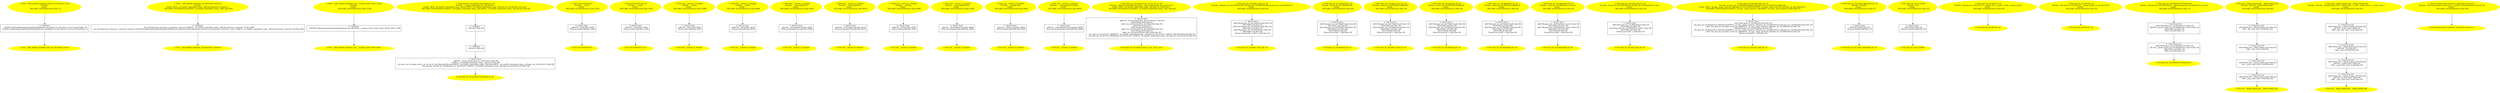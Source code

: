 /* @generated */
digraph iCFG {
"dummy_struct#__infer_globals_initializer_pass_by_val.24fe54080733cebf362d2b34e691bb44_1" [label="1: Start __infer_globals_initializer_pass_by_val::dummy_struct\nFormals: \nLocals:  \n   DECLARE_LOCALS(&return); [line 17]\n " color=yellow style=filled]
	

	 "dummy_struct#__infer_globals_initializer_pass_by_val.24fe54080733cebf362d2b34e691bb44_1" -> "dummy_struct#__infer_globals_initializer_pass_by_val.24fe54080733cebf362d2b34e691bb44_3" ;
"dummy_struct#__infer_globals_initializer_pass_by_val.24fe54080733cebf362d2b34e691bb44_2" [label="2: Exit __infer_globals_initializer_pass_by_val::dummy_struct \n  " color=yellow style=filled]
	

"dummy_struct#__infer_globals_initializer_pass_by_val.24fe54080733cebf362d2b34e691bb44_3" [label="3:  DeclStmt \n   *&#GB<codetoanalyze/cpp/shared/methods/byvals.cpp>$pass_by_val::dummy_struct.x:int=0 [line 17]\n  *&#GB<codetoanalyze/cpp/shared/methods/byvals.cpp>$pass_by_val::dummy_struct.y:int*=null [line 17]\n " shape="box"]
	

	 "dummy_struct#__infer_globals_initializer_pass_by_val.24fe54080733cebf362d2b34e691bb44_3" -> "dummy_struct#__infer_globals_initializer_pass_by_val.24fe54080733cebf362d2b34e691bb44_2" ;
"piecewise_construct#__infer_globals_initializer_std.a38961a5a6e5f6ecbae901423d9145cf_1" [label="1: Start __infer_globals_initializer_std::piecewise_construct\nFormals: \nLocals:  0$?%__sil_tmpSIL_materialize_temp__n$0:std::piecewise_construct_t \n   DECLARE_LOCALS(&return,&0$?%__sil_tmpSIL_materialize_temp__n$0); [line 296]\n " color=yellow style=filled]
	

	 "piecewise_construct#__infer_globals_initializer_std.a38961a5a6e5f6ecbae901423d9145cf_1" -> "piecewise_construct#__infer_globals_initializer_std.a38961a5a6e5f6ecbae901423d9145cf_3" ;
"piecewise_construct#__infer_globals_initializer_std.a38961a5a6e5f6ecbae901423d9145cf_2" [label="2: Exit __infer_globals_initializer_std::piecewise_construct \n  " color=yellow style=filled]
	

"piecewise_construct#__infer_globals_initializer_std.a38961a5a6e5f6ecbae901423d9145cf_3" [label="3:  DeclStmt \n   _fun_std::piecewise_construct_t_piecewise_construct_t(&0$?%__sil_tmpSIL_materialize_temp__n$0:std::piecewise_construct_t*) [line 296]\n  _fun_std::piecewise_construct_t_piecewise_construct_t(&#GB<codetoanalyze/cpp/shared/methods/byvals.cpp|const>$std::piecewise_construct:std::piecewise_construct_t const *,&0$?%__sil_tmpSIL_materialize_temp__n$0:std::piecewise_construct_t&) [line 296]\n " shape="box"]
	

	 "piecewise_construct#__infer_globals_initializer_std.a38961a5a6e5f6ecbae901423d9145cf_3" -> "piecewise_construct#__infer_globals_initializer_std.a38961a5a6e5f6ecbae901423d9145cf_2" ;
"value#__numeric_type<void>#__infer_globals_initializer_std.47862f77402cf0b9a8f85342f9963960_1" [label="1: Start __infer_globals_initializer_std::__numeric_type<void>::value\nFormals: \nLocals:  \n   DECLARE_LOCALS(&return); [line 1738]\n " color=yellow style=filled]
	

	 "value#__numeric_type<void>#__infer_globals_initializer_std.47862f77402cf0b9a8f85342f9963960_1" -> "value#__numeric_type<void>#__infer_globals_initializer_std.47862f77402cf0b9a8f85342f9963960_3" ;
"value#__numeric_type<void>#__infer_globals_initializer_std.47862f77402cf0b9a8f85342f9963960_2" [label="2: Exit __infer_globals_initializer_std::__numeric_type<void>::value \n  " color=yellow style=filled]
	

"value#__numeric_type<void>#__infer_globals_initializer_std.47862f77402cf0b9a8f85342f9963960_3" [label="3:  DeclStmt \n   *&#GB<codetoanalyze/cpp/shared/methods/byvals.cpp>$std::__numeric_type<void>::value:_Bool=1 [line 1738]\n " shape="box"]
	

	 "value#__numeric_type<void>#__infer_globals_initializer_std.47862f77402cf0b9a8f85342f9963960_3" -> "value#__numeric_type<void>#__infer_globals_initializer_std.47862f77402cf0b9a8f85342f9963960_2" ;
"perfect_forwarding_by_ref#pass_by_val#_ZN11pass_by_val25perfect_forwarding_by_refEv.70e005ea8116a923450a0f8cc86a7027_1" [label="1: Start pass_by_val::perfect_forwarding_by_ref\nFormals:  __return_param:pass_by_val::Id<int>*\nLocals:  0$?%__sil_tmpSIL_materialize_temp__n$2:int 0$?%__sil_tmpSIL_materialize_temp__n$1:pass_by_val::Id<int> b:int a:int \n   DECLARE_LOCALS(&return,&0$?%__sil_tmpSIL_materialize_temp__n$2,&0$?%__sil_tmpSIL_materialize_temp__n$1,&b,&a); [line 64]\n " color=yellow style=filled]
	

	 "perfect_forwarding_by_ref#pass_by_val#_ZN11pass_by_val25perfect_forwarding_by_refEv.70e005ea8116a923450a0f8cc86a7027_1" -> "perfect_forwarding_by_ref#pass_by_val#_ZN11pass_by_val25perfect_forwarding_by_refEv.70e005ea8116a923450a0f8cc86a7027_5" ;
"perfect_forwarding_by_ref#pass_by_val#_ZN11pass_by_val25perfect_forwarding_by_refEv.70e005ea8116a923450a0f8cc86a7027_2" [label="2: Exit pass_by_val::perfect_forwarding_by_ref \n  " color=yellow style=filled]
	

"perfect_forwarding_by_ref#pass_by_val#_ZN11pass_by_val25perfect_forwarding_by_refEv.70e005ea8116a923450a0f8cc86a7027_3" [label="3:  Return Stmt \n   n$0=*&__return_param:pass_by_val::Id<int>* [line 66]\n  *&0$?%__sil_tmpSIL_materialize_temp__n$2:int=2 [line 66]\n  _fun_pass_by_val::make_id<int,_int_&,_int_&,_int>(&a:int&,&b:int&,&0$?%__sil_tmpSIL_materialize_temp__n$2:int&,&0$?%__sil_tmpSIL_materialize_temp__n$1:pass_by_val::Id<int>*) [line 66]\n  _fun_pass_by_val::Id<int>_Id(n$0:pass_by_val::Id<int>*,&0$?%__sil_tmpSIL_materialize_temp__n$1:pass_by_val::Id<int>&) [line 66]\n " shape="box"]
	

	 "perfect_forwarding_by_ref#pass_by_val#_ZN11pass_by_val25perfect_forwarding_by_refEv.70e005ea8116a923450a0f8cc86a7027_3" -> "perfect_forwarding_by_ref#pass_by_val#_ZN11pass_by_val25perfect_forwarding_by_refEv.70e005ea8116a923450a0f8cc86a7027_2" ;
"perfect_forwarding_by_ref#pass_by_val#_ZN11pass_by_val25perfect_forwarding_by_refEv.70e005ea8116a923450a0f8cc86a7027_4" [label="4:  DeclStmt \n   *&b:int=1 [line 65]\n " shape="box"]
	

	 "perfect_forwarding_by_ref#pass_by_val#_ZN11pass_by_val25perfect_forwarding_by_refEv.70e005ea8116a923450a0f8cc86a7027_4" -> "perfect_forwarding_by_ref#pass_by_val#_ZN11pass_by_val25perfect_forwarding_by_refEv.70e005ea8116a923450a0f8cc86a7027_3" ;
"perfect_forwarding_by_ref#pass_by_val#_ZN11pass_by_val25perfect_forwarding_by_refEv.70e005ea8116a923450a0f8cc86a7027_5" [label="5:  DeclStmt \n   *&a:int=0 [line 65]\n " shape="box"]
	

	 "perfect_forwarding_by_ref#pass_by_val#_ZN11pass_by_val25perfect_forwarding_by_refEv.70e005ea8116a923450a0f8cc86a7027_5" -> "perfect_forwarding_by_ref#pass_by_val#_ZN11pass_by_val25perfect_forwarding_by_refEv.70e005ea8116a923450a0f8cc86a7027_4" ;
"forward<int>#std#_ZNSt3__17forwardIiEEOT_RNS_16remove_referenceIS1_E4typeE.523eb59a8ab2703c1dd26505ac3ca320_1" [label="1: Start std::forward<int>\nFormals:  __t:int&\nLocals:  \n   DECLARE_LOCALS(&return); [line 2185]\n " color=yellow style=filled]
	

	 "forward<int>#std#_ZNSt3__17forwardIiEEOT_RNS_16remove_referenceIS1_E4typeE.523eb59a8ab2703c1dd26505ac3ca320_1" -> "forward<int>#std#_ZNSt3__17forwardIiEEOT_RNS_16remove_referenceIS1_E4typeE.523eb59a8ab2703c1dd26505ac3ca320_3" ;
"forward<int>#std#_ZNSt3__17forwardIiEEOT_RNS_16remove_referenceIS1_E4typeE.523eb59a8ab2703c1dd26505ac3ca320_2" [label="2: Exit std::forward<int> \n  " color=yellow style=filled]
	

"forward<int>#std#_ZNSt3__17forwardIiEEOT_RNS_16remove_referenceIS1_E4typeE.523eb59a8ab2703c1dd26505ac3ca320_3" [label="3:  Return Stmt \n   n$0=*&__t:int& [line 2189]\n  *&return:int&=n$0 [line 2189]\n " shape="box"]
	

	 "forward<int>#std#_ZNSt3__17forwardIiEEOT_RNS_16remove_referenceIS1_E4typeE.523eb59a8ab2703c1dd26505ac3ca320_3" -> "forward<int>#std#_ZNSt3__17forwardIiEEOT_RNS_16remove_referenceIS1_E4typeE.523eb59a8ab2703c1dd26505ac3ca320_2" ;
"forward<int_&>#std#_ZNSt3__17forwardIRiEEOT_RNS_16remove_referenceIS2_E4typeE.cc2f793965345ea3bcde70d7318c5716_1" [label="1: Start std::forward<int_&>\nFormals:  __t:int&\nLocals:  \n   DECLARE_LOCALS(&return); [line 2185]\n " color=yellow style=filled]
	

	 "forward<int_&>#std#_ZNSt3__17forwardIRiEEOT_RNS_16remove_referenceIS2_E4typeE.cc2f793965345ea3bcde70d7318c5716_1" -> "forward<int_&>#std#_ZNSt3__17forwardIRiEEOT_RNS_16remove_referenceIS2_E4typeE.cc2f793965345ea3bcde70d7318c5716_3" ;
"forward<int_&>#std#_ZNSt3__17forwardIRiEEOT_RNS_16remove_referenceIS2_E4typeE.cc2f793965345ea3bcde70d7318c5716_2" [label="2: Exit std::forward<int_&> \n  " color=yellow style=filled]
	

"forward<int_&>#std#_ZNSt3__17forwardIRiEEOT_RNS_16remove_referenceIS2_E4typeE.cc2f793965345ea3bcde70d7318c5716_3" [label="3:  Return Stmt \n   n$0=*&__t:int& [line 2189]\n  *&return:int&=n$0 [line 2189]\n " shape="box"]
	

	 "forward<int_&>#std#_ZNSt3__17forwardIRiEEOT_RNS_16remove_referenceIS2_E4typeE.cc2f793965345ea3bcde70d7318c5716_3" -> "forward<int_&>#std#_ZNSt3__17forwardIRiEEOT_RNS_16remove_referenceIS2_E4typeE.cc2f793965345ea3bcde70d7318c5716_2" ;
"__convert_to_integral#std#_ZNSt3__121__convert_to_integralEi.43b0259cdf1b6086b5b232de7e5ddc3b_1" [label="1: Start std::__convert_to_integral\nFormals:  __val:int\nLocals:  \n   DECLARE_LOCALS(&return); [line 4590]\n " color=yellow style=filled]
	

	 "__convert_to_integral#std#_ZNSt3__121__convert_to_integralEi.43b0259cdf1b6086b5b232de7e5ddc3b_1" -> "__convert_to_integral#std#_ZNSt3__121__convert_to_integralEi.43b0259cdf1b6086b5b232de7e5ddc3b_3" ;
"__convert_to_integral#std#_ZNSt3__121__convert_to_integralEi.43b0259cdf1b6086b5b232de7e5ddc3b_2" [label="2: Exit std::__convert_to_integral \n  " color=yellow style=filled]
	

"__convert_to_integral#std#_ZNSt3__121__convert_to_integralEi.43b0259cdf1b6086b5b232de7e5ddc3b_3" [label="3:  Return Stmt \n   n$0=*&__val:int [line 4591]\n  *&return:int=n$0 [line 4591]\n " shape="box"]
	

	 "__convert_to_integral#std#_ZNSt3__121__convert_to_integralEi.43b0259cdf1b6086b5b232de7e5ddc3b_3" -> "__convert_to_integral#std#_ZNSt3__121__convert_to_integralEi.43b0259cdf1b6086b5b232de7e5ddc3b_2" ;
"__convert_to_integral#std#_ZNSt3__121__convert_to_integralEn.f0a547f6acd880fbe54bf8cd9fcfe151_1" [label="1: Start std::__convert_to_integral\nFormals:  __val:int\nLocals:  \n   DECLARE_LOCALS(&return); [line 4609]\n " color=yellow style=filled]
	

	 "__convert_to_integral#std#_ZNSt3__121__convert_to_integralEn.f0a547f6acd880fbe54bf8cd9fcfe151_1" -> "__convert_to_integral#std#_ZNSt3__121__convert_to_integralEn.f0a547f6acd880fbe54bf8cd9fcfe151_3" ;
"__convert_to_integral#std#_ZNSt3__121__convert_to_integralEn.f0a547f6acd880fbe54bf8cd9fcfe151_2" [label="2: Exit std::__convert_to_integral \n  " color=yellow style=filled]
	

"__convert_to_integral#std#_ZNSt3__121__convert_to_integralEn.f0a547f6acd880fbe54bf8cd9fcfe151_3" [label="3:  Return Stmt \n   n$0=*&__val:int [line 4610]\n  *&return:int=n$0 [line 4610]\n " shape="box"]
	

	 "__convert_to_integral#std#_ZNSt3__121__convert_to_integralEn.f0a547f6acd880fbe54bf8cd9fcfe151_3" -> "__convert_to_integral#std#_ZNSt3__121__convert_to_integralEn.f0a547f6acd880fbe54bf8cd9fcfe151_2" ;
"__convert_to_integral#std#_ZNSt3__121__convert_to_integralEj.fd205920d652f02f0b9a9b89e450a068_1" [label="1: Start std::__convert_to_integral\nFormals:  __val:unsigned int\nLocals:  \n   DECLARE_LOCALS(&return); [line 4593]\n " color=yellow style=filled]
	

	 "__convert_to_integral#std#_ZNSt3__121__convert_to_integralEj.fd205920d652f02f0b9a9b89e450a068_1" -> "__convert_to_integral#std#_ZNSt3__121__convert_to_integralEj.fd205920d652f02f0b9a9b89e450a068_3" ;
"__convert_to_integral#std#_ZNSt3__121__convert_to_integralEj.fd205920d652f02f0b9a9b89e450a068_2" [label="2: Exit std::__convert_to_integral \n  " color=yellow style=filled]
	

"__convert_to_integral#std#_ZNSt3__121__convert_to_integralEj.fd205920d652f02f0b9a9b89e450a068_3" [label="3:  Return Stmt \n   n$0=*&__val:unsigned int [line 4594]\n  *&return:unsigned int=n$0 [line 4594]\n " shape="box"]
	

	 "__convert_to_integral#std#_ZNSt3__121__convert_to_integralEj.fd205920d652f02f0b9a9b89e450a068_3" -> "__convert_to_integral#std#_ZNSt3__121__convert_to_integralEj.fd205920d652f02f0b9a9b89e450a068_2" ;
"__convert_to_integral#std#_ZNSt3__121__convert_to_integralEo.15fc37df335893286e47ebfc292083c1_1" [label="1: Start std::__convert_to_integral\nFormals:  __val:unsigned int\nLocals:  \n   DECLARE_LOCALS(&return); [line 4612]\n " color=yellow style=filled]
	

	 "__convert_to_integral#std#_ZNSt3__121__convert_to_integralEo.15fc37df335893286e47ebfc292083c1_1" -> "__convert_to_integral#std#_ZNSt3__121__convert_to_integralEo.15fc37df335893286e47ebfc292083c1_3" ;
"__convert_to_integral#std#_ZNSt3__121__convert_to_integralEo.15fc37df335893286e47ebfc292083c1_2" [label="2: Exit std::__convert_to_integral \n  " color=yellow style=filled]
	

"__convert_to_integral#std#_ZNSt3__121__convert_to_integralEo.15fc37df335893286e47ebfc292083c1_3" [label="3:  Return Stmt \n   n$0=*&__val:unsigned int [line 4613]\n  *&return:unsigned int=n$0 [line 4613]\n " shape="box"]
	

	 "__convert_to_integral#std#_ZNSt3__121__convert_to_integralEo.15fc37df335893286e47ebfc292083c1_3" -> "__convert_to_integral#std#_ZNSt3__121__convert_to_integralEo.15fc37df335893286e47ebfc292083c1_2" ;
"__convert_to_integral#std#_ZNSt3__121__convert_to_integralEl.19b65e5b35784a4d6b1ba397569565af_1" [label="1: Start std::__convert_to_integral\nFormals:  __val:long\nLocals:  \n   DECLARE_LOCALS(&return); [line 4596]\n " color=yellow style=filled]
	

	 "__convert_to_integral#std#_ZNSt3__121__convert_to_integralEl.19b65e5b35784a4d6b1ba397569565af_1" -> "__convert_to_integral#std#_ZNSt3__121__convert_to_integralEl.19b65e5b35784a4d6b1ba397569565af_3" ;
"__convert_to_integral#std#_ZNSt3__121__convert_to_integralEl.19b65e5b35784a4d6b1ba397569565af_2" [label="2: Exit std::__convert_to_integral \n  " color=yellow style=filled]
	

"__convert_to_integral#std#_ZNSt3__121__convert_to_integralEl.19b65e5b35784a4d6b1ba397569565af_3" [label="3:  Return Stmt \n   n$0=*&__val:long [line 4597]\n  *&return:long=n$0 [line 4597]\n " shape="box"]
	

	 "__convert_to_integral#std#_ZNSt3__121__convert_to_integralEl.19b65e5b35784a4d6b1ba397569565af_3" -> "__convert_to_integral#std#_ZNSt3__121__convert_to_integralEl.19b65e5b35784a4d6b1ba397569565af_2" ;
"__convert_to_integral#std#_ZNSt3__121__convert_to_integralEm.111d95b3f3b4d5dd40ab1add8f243f84_1" [label="1: Start std::__convert_to_integral\nFormals:  __val:unsigned long\nLocals:  \n   DECLARE_LOCALS(&return); [line 4599]\n " color=yellow style=filled]
	

	 "__convert_to_integral#std#_ZNSt3__121__convert_to_integralEm.111d95b3f3b4d5dd40ab1add8f243f84_1" -> "__convert_to_integral#std#_ZNSt3__121__convert_to_integralEm.111d95b3f3b4d5dd40ab1add8f243f84_3" ;
"__convert_to_integral#std#_ZNSt3__121__convert_to_integralEm.111d95b3f3b4d5dd40ab1add8f243f84_2" [label="2: Exit std::__convert_to_integral \n  " color=yellow style=filled]
	

"__convert_to_integral#std#_ZNSt3__121__convert_to_integralEm.111d95b3f3b4d5dd40ab1add8f243f84_3" [label="3:  Return Stmt \n   n$0=*&__val:unsigned long [line 4600]\n  *&return:unsigned long=n$0 [line 4600]\n " shape="box"]
	

	 "__convert_to_integral#std#_ZNSt3__121__convert_to_integralEm.111d95b3f3b4d5dd40ab1add8f243f84_3" -> "__convert_to_integral#std#_ZNSt3__121__convert_to_integralEm.111d95b3f3b4d5dd40ab1add8f243f84_2" ;
"__convert_to_integral#std#_ZNSt3__121__convert_to_integralEx.c1183c63775e8691319a0bd03664ac0c_1" [label="1: Start std::__convert_to_integral\nFormals:  __val:long long\nLocals:  \n   DECLARE_LOCALS(&return); [line 4602]\n " color=yellow style=filled]
	

	 "__convert_to_integral#std#_ZNSt3__121__convert_to_integralEx.c1183c63775e8691319a0bd03664ac0c_1" -> "__convert_to_integral#std#_ZNSt3__121__convert_to_integralEx.c1183c63775e8691319a0bd03664ac0c_3" ;
"__convert_to_integral#std#_ZNSt3__121__convert_to_integralEx.c1183c63775e8691319a0bd03664ac0c_2" [label="2: Exit std::__convert_to_integral \n  " color=yellow style=filled]
	

"__convert_to_integral#std#_ZNSt3__121__convert_to_integralEx.c1183c63775e8691319a0bd03664ac0c_3" [label="3:  Return Stmt \n   n$0=*&__val:long long [line 4603]\n  *&return:long long=n$0 [line 4603]\n " shape="box"]
	

	 "__convert_to_integral#std#_ZNSt3__121__convert_to_integralEx.c1183c63775e8691319a0bd03664ac0c_3" -> "__convert_to_integral#std#_ZNSt3__121__convert_to_integralEx.c1183c63775e8691319a0bd03664ac0c_2" ;
"__convert_to_integral#std#_ZNSt3__121__convert_to_integralEy.4261f4b82618cc6ea34bb4631aefbdda_1" [label="1: Start std::__convert_to_integral\nFormals:  __val:unsigned long long\nLocals:  \n   DECLARE_LOCALS(&return); [line 4605]\n " color=yellow style=filled]
	

	 "__convert_to_integral#std#_ZNSt3__121__convert_to_integralEy.4261f4b82618cc6ea34bb4631aefbdda_1" -> "__convert_to_integral#std#_ZNSt3__121__convert_to_integralEy.4261f4b82618cc6ea34bb4631aefbdda_3" ;
"__convert_to_integral#std#_ZNSt3__121__convert_to_integralEy.4261f4b82618cc6ea34bb4631aefbdda_2" [label="2: Exit std::__convert_to_integral \n  " color=yellow style=filled]
	

"__convert_to_integral#std#_ZNSt3__121__convert_to_integralEy.4261f4b82618cc6ea34bb4631aefbdda_3" [label="3:  Return Stmt \n   n$0=*&__val:unsigned long long [line 4606]\n  *&return:unsigned long long=n$0 [line 4606]\n " shape="box"]
	

	 "__convert_to_integral#std#_ZNSt3__121__convert_to_integralEy.4261f4b82618cc6ea34bb4631aefbdda_3" -> "__convert_to_integral#std#_ZNSt3__121__convert_to_integralEy.4261f4b82618cc6ea34bb4631aefbdda_2" ;
"make_id<int,_int_&,_int_&,_int>#pass_by_val#_ZN11pass_by_val7make_idIiJRiS1_iEEENS_2IdIT_EEDpOT0_.fc56c12cd0be2266e2f49018e25bd777_1" [label="1: Start pass_by_val::make_id<int,_int_&,_int_&,_int>\nFormals:  args:int& args:int& args:int& __return_param:pass_by_val::Id<int>*\nLocals:  0$?%__sil_tmpSIL_materialize_temp__n$1:pass_by_val::Id<int> \n   DECLARE_LOCALS(&return,&0$?%__sil_tmpSIL_materialize_temp__n$1); [line 60]\n " color=yellow style=filled]
	

	 "make_id<int,_int_&,_int_&,_int>#pass_by_val#_ZN11pass_by_val7make_idIiJRiS1_iEEENS_2IdIT_EEDpOT0_.fc56c12cd0be2266e2f49018e25bd777_1" -> "make_id<int,_int_&,_int_&,_int>#pass_by_val#_ZN11pass_by_val7make_idIiJRiS1_iEEENS_2IdIT_EEDpOT0_.fc56c12cd0be2266e2f49018e25bd777_3" ;
"make_id<int,_int_&,_int_&,_int>#pass_by_val#_ZN11pass_by_val7make_idIiJRiS1_iEEENS_2IdIT_EEDpOT0_.fc56c12cd0be2266e2f49018e25bd777_2" [label="2: Exit pass_by_val::make_id<int,_int_&,_int_&,_int> \n  " color=yellow style=filled]
	

"make_id<int,_int_&,_int_&,_int>#pass_by_val#_ZN11pass_by_val7make_idIiJRiS1_iEEENS_2IdIT_EEDpOT0_.fc56c12cd0be2266e2f49018e25bd777_3" [label="3:  Return Stmt \n   n$0=*&__return_param:pass_by_val::Id<int>* [line 61]\n  n$2=*&args:int& [line 61]\n  n$3=_fun_std::forward<int_&>(n$2:int&) [line 61]\n  n$4=*n$3:int [line 61]\n  n$5=*&args:int& [line 61]\n  n$6=_fun_std::forward<int_&>(n$5:int&) [line 61]\n  n$7=*&args:int& [line 61]\n  n$8=_fun_std::forward<int>(n$7:int&) [line 61]\n  _fun_pass_by_val::Id<int>_Id(&0$?%__sil_tmpSIL_materialize_temp__n$1:pass_by_val::Id<int>*,n$4:int,n$6:int&,n$8:int&) [line 61]\n  _fun_pass_by_val::Id<int>_Id(n$0:pass_by_val::Id<int>*,&0$?%__sil_tmpSIL_materialize_temp__n$1:pass_by_val::Id<int>&) [line 61]\n " shape="box"]
	

	 "make_id<int,_int_&,_int_&,_int>#pass_by_val#_ZN11pass_by_val7make_idIiJRiS1_iEEENS_2IdIT_EEDpOT0_.fc56c12cd0be2266e2f49018e25bd777_3" -> "make_id<int,_int_&,_int_&,_int>#pass_by_val#_ZN11pass_by_val7make_idIiJRiS1_iEEENS_2IdIT_EEDpOT0_.fc56c12cd0be2266e2f49018e25bd777_2" ;
"plain_struct_by_ref#pass_by_val#_ZN11pass_by_val19plain_struct_by_refERNS_11PlainStructEOS0_PS0_.7f42f8f13f5c90589a8bcd4fc33e4986_1" [label="1: Start pass_by_val::plain_struct_by_ref\nFormals:  lref:pass_by_val::PlainStruct& rref:pass_by_val::PlainStruct& ptr:pass_by_val::PlainStruct*\nLocals:  \n   DECLARE_LOCALS(&return); [line 20]\n " color=yellow style=filled]
	

	 "plain_struct_by_ref#pass_by_val#_ZN11pass_by_val19plain_struct_by_refERNS_11PlainStructEOS0_PS0_.7f42f8f13f5c90589a8bcd4fc33e4986_1" -> "plain_struct_by_ref#pass_by_val#_ZN11pass_by_val19plain_struct_by_refERNS_11PlainStructEOS0_PS0_.7f42f8f13f5c90589a8bcd4fc33e4986_3" ;
"plain_struct_by_ref#pass_by_val#_ZN11pass_by_val19plain_struct_by_refERNS_11PlainStructEOS0_PS0_.7f42f8f13f5c90589a8bcd4fc33e4986_2" [label="2: Exit pass_by_val::plain_struct_by_ref \n  " color=yellow style=filled]
	

"plain_struct_by_ref#pass_by_val#_ZN11pass_by_val19plain_struct_by_refERNS_11PlainStructEOS0_PS0_.7f42f8f13f5c90589a8bcd4fc33e4986_3" [label="3:  Return Stmt \n   n$0=*&lref:pass_by_val::PlainStruct& [line 23]\n  n$1=*n$0.x:int [line 23]\n  n$2=*&rref:pass_by_val::PlainStruct& [line 23]\n  n$3=*n$2.x:int [line 23]\n  n$4=*&ptr:pass_by_val::PlainStruct* [line 23]\n  n$5=*n$4.x:int [line 23]\n  *&return:int=((n$1 + n$3) + n$5) [line 23]\n " shape="box"]
	

	 "plain_struct_by_ref#pass_by_val#_ZN11pass_by_val19plain_struct_by_refERNS_11PlainStructEOS0_PS0_.7f42f8f13f5c90589a8bcd4fc33e4986_3" -> "plain_struct_by_ref#pass_by_val#_ZN11pass_by_val19plain_struct_by_refERNS_11PlainStructEOS0_PS0_.7f42f8f13f5c90589a8bcd4fc33e4986_2" ;
"decltype_by_ref#pass_by_val#_ZN11pass_by_val15decltype_by_refERNS_11PlainStructE.d48e158410d4a50b78e8abb1b40a30dd_1" [label="1: Start pass_by_val::decltype_by_ref\nFormals:  p:pass_by_val::PlainStruct&\nLocals:  \n   DECLARE_LOCALS(&return); [line 40]\n " color=yellow style=filled]
	

	 "decltype_by_ref#pass_by_val#_ZN11pass_by_val15decltype_by_refERNS_11PlainStructE.d48e158410d4a50b78e8abb1b40a30dd_1" -> "decltype_by_ref#pass_by_val#_ZN11pass_by_val15decltype_by_refERNS_11PlainStructE.d48e158410d4a50b78e8abb1b40a30dd_3" ;
"decltype_by_ref#pass_by_val#_ZN11pass_by_val15decltype_by_refERNS_11PlainStructE.d48e158410d4a50b78e8abb1b40a30dd_2" [label="2: Exit pass_by_val::decltype_by_ref \n  " color=yellow style=filled]
	

"decltype_by_ref#pass_by_val#_ZN11pass_by_val15decltype_by_refERNS_11PlainStructE.d48e158410d4a50b78e8abb1b40a30dd_3" [label="3:  Return Stmt \n   n$0=*&p:pass_by_val::PlainStruct& [line 40]\n  n$1=*n$0.x:int [line 40]\n  n$2=*&p:pass_by_val::PlainStruct& [line 40]\n  n$3=*n$2.y:int* [line 40]\n  n$4=*n$3:int [line 40]\n  *&return:int=(n$1 + n$4) [line 40]\n " shape="box"]
	

	 "decltype_by_ref#pass_by_val#_ZN11pass_by_val15decltype_by_refERNS_11PlainStructE.d48e158410d4a50b78e8abb1b40a30dd_3" -> "decltype_by_ref#pass_by_val#_ZN11pass_by_val15decltype_by_refERNS_11PlainStructE.d48e158410d4a50b78e8abb1b40a30dd_2" ;
"plain_struct_by_val#pass_by_val#_ZN11pass_by_val19plain_struct_by_valENS_11PlainStructE.5aa68348141f02027afcba4e0e736cbb_1" [label="1: Start pass_by_val::plain_struct_by_val\nFormals:  p:pass_by_val::PlainStruct&(byval)\nLocals:  \n   DECLARE_LOCALS(&return); [line 19]\n " color=yellow style=filled]
	

	 "plain_struct_by_val#pass_by_val#_ZN11pass_by_val19plain_struct_by_valENS_11PlainStructE.5aa68348141f02027afcba4e0e736cbb_1" -> "plain_struct_by_val#pass_by_val#_ZN11pass_by_val19plain_struct_by_valENS_11PlainStructE.5aa68348141f02027afcba4e0e736cbb_3" ;
"plain_struct_by_val#pass_by_val#_ZN11pass_by_val19plain_struct_by_valENS_11PlainStructE.5aa68348141f02027afcba4e0e736cbb_2" [label="2: Exit pass_by_val::plain_struct_by_val \n  " color=yellow style=filled]
	

"plain_struct_by_val#pass_by_val#_ZN11pass_by_val19plain_struct_by_valENS_11PlainStructE.5aa68348141f02027afcba4e0e736cbb_3" [label="3:  Return Stmt \n   n$0=*&p:pass_by_val::PlainStruct& [line 19]\n  n$1=*n$0.x:int [line 19]\n  n$2=*&p:pass_by_val::PlainStruct& [line 19]\n  n$3=*n$2.y:int* [line 19]\n  n$4=*n$3:int [line 19]\n  *&return:int=(n$1 + n$4) [line 19]\n " shape="box"]
	

	 "plain_struct_by_val#pass_by_val#_ZN11pass_by_val19plain_struct_by_valENS_11PlainStructE.5aa68348141f02027afcba4e0e736cbb_3" -> "plain_struct_by_val#pass_by_val#_ZN11pass_by_val19plain_struct_by_valENS_11PlainStructE.5aa68348141f02027afcba4e0e736cbb_2" ;
"decltype_by_val#pass_by_val#_ZN11pass_by_val15decltype_by_valENS_11PlainStructE.ec191dedb7475d4f34a5460ddf9bfaf5_1" [label="1: Start pass_by_val::decltype_by_val\nFormals:  p:pass_by_val::PlainStruct&(byval)\nLocals:  \n   DECLARE_LOCALS(&return); [line 38]\n " color=yellow style=filled]
	

	 "decltype_by_val#pass_by_val#_ZN11pass_by_val15decltype_by_valENS_11PlainStructE.ec191dedb7475d4f34a5460ddf9bfaf5_1" -> "decltype_by_val#pass_by_val#_ZN11pass_by_val15decltype_by_valENS_11PlainStructE.ec191dedb7475d4f34a5460ddf9bfaf5_3" ;
"decltype_by_val#pass_by_val#_ZN11pass_by_val15decltype_by_valENS_11PlainStructE.ec191dedb7475d4f34a5460ddf9bfaf5_2" [label="2: Exit pass_by_val::decltype_by_val \n  " color=yellow style=filled]
	

"decltype_by_val#pass_by_val#_ZN11pass_by_val15decltype_by_valENS_11PlainStructE.ec191dedb7475d4f34a5460ddf9bfaf5_3" [label="3:  Return Stmt \n   n$0=*&p:pass_by_val::PlainStruct& [line 38]\n  n$1=*n$0.x:int [line 38]\n  n$2=*&p:pass_by_val::PlainStruct& [line 38]\n  n$3=*n$2.y:int* [line 38]\n  n$4=*n$3:int [line 38]\n  *&return:int=(n$1 + n$4) [line 38]\n " shape="box"]
	

	 "decltype_by_val#pass_by_val#_ZN11pass_by_val15decltype_by_valENS_11PlainStructE.ec191dedb7475d4f34a5460ddf9bfaf5_3" -> "decltype_by_val#pass_by_val#_ZN11pass_by_val15decltype_by_valENS_11PlainStructE.ec191dedb7475d4f34a5460ddf9bfaf5_2" ;
"dependent_by_val#pass_by_val#_ZN11pass_by_val16dependent_by_valENS_11PlainStructE.e64b679cc4105fd0ea7a79163ec16376_1" [label="1: Start pass_by_val::dependent_by_val\nFormals:  p:pass_by_val::PlainStruct&(byval)\nLocals:  \n   DECLARE_LOCALS(&return); [line 49]\n " color=yellow style=filled]
	

	 "dependent_by_val#pass_by_val#_ZN11pass_by_val16dependent_by_valENS_11PlainStructE.e64b679cc4105fd0ea7a79163ec16376_1" -> "dependent_by_val#pass_by_val#_ZN11pass_by_val16dependent_by_valENS_11PlainStructE.e64b679cc4105fd0ea7a79163ec16376_3" ;
"dependent_by_val#pass_by_val#_ZN11pass_by_val16dependent_by_valENS_11PlainStructE.e64b679cc4105fd0ea7a79163ec16376_2" [label="2: Exit pass_by_val::dependent_by_val \n  " color=yellow style=filled]
	

"dependent_by_val#pass_by_val#_ZN11pass_by_val16dependent_by_valENS_11PlainStructE.e64b679cc4105fd0ea7a79163ec16376_3" [label="3:  Return Stmt \n   n$0=*&p:pass_by_val::PlainStruct& [line 49]\n  n$1=*n$0.x:int [line 49]\n  n$2=*&p:pass_by_val::PlainStruct& [line 49]\n  n$3=*n$2.y:int* [line 49]\n  n$4=*n$3:int [line 49]\n  *&return:int=(n$1 + n$4) [line 49]\n " shape="box"]
	

	 "dependent_by_val#pass_by_val#_ZN11pass_by_val16dependent_by_valENS_11PlainStructE.e64b679cc4105fd0ea7a79163ec16376_3" -> "dependent_by_val#pass_by_val#_ZN11pass_by_val16dependent_by_valENS_11PlainStructE.e64b679cc4105fd0ea7a79163ec16376_2" ;
"dependent_by_ref#pass_by_val#_ZN11pass_by_val16dependent_by_refERKNS_11PlainStructE.9a76334c554b31570d038d4140275829_1" [label="1: Start pass_by_val::dependent_by_ref\nFormals:  p:pass_by_val::PlainStruct const &\nLocals:  \n   DECLARE_LOCALS(&return); [line 50]\n " color=yellow style=filled]
	

	 "dependent_by_ref#pass_by_val#_ZN11pass_by_val16dependent_by_refERKNS_11PlainStructE.9a76334c554b31570d038d4140275829_1" -> "dependent_by_ref#pass_by_val#_ZN11pass_by_val16dependent_by_refERKNS_11PlainStructE.9a76334c554b31570d038d4140275829_3" ;
"dependent_by_ref#pass_by_val#_ZN11pass_by_val16dependent_by_refERKNS_11PlainStructE.9a76334c554b31570d038d4140275829_2" [label="2: Exit pass_by_val::dependent_by_ref \n  " color=yellow style=filled]
	

"dependent_by_ref#pass_by_val#_ZN11pass_by_val16dependent_by_refERKNS_11PlainStructE.9a76334c554b31570d038d4140275829_3" [label="3:  Return Stmt \n   n$0=*&p:pass_by_val::PlainStruct const & [line 50]\n  n$1=*n$0.x:int [line 50]\n  n$2=*&p:pass_by_val::PlainStruct const & [line 50]\n  n$3=*n$2.y:int* [line 50]\n  n$4=*n$3:int [line 50]\n  *&return:int=(n$1 + n$4) [line 50]\n " shape="box"]
	

	 "dependent_by_ref#pass_by_val#_ZN11pass_by_val16dependent_by_refERKNS_11PlainStructE.9a76334c554b31570d038d4140275829_3" -> "dependent_by_ref#pass_by_val#_ZN11pass_by_val16dependent_by_refERKNS_11PlainStructE.9a76334c554b31570d038d4140275829_2" ;
"type_alias_by_ref#pass_by_val#_ZN11pass_by_val17type_alias_by_refEPNS_11PlainStructEPKS0_.252d358c8562c0f537938746672dc00e_1" [label="1: Start pass_by_val::type_alias_by_ref\nFormals:  p1:pass_by_val::PlainStruct* p2:pass_by_val::PlainStruct const *\nLocals:  \n   DECLARE_LOCALS(&return); [line 34]\n " color=yellow style=filled]
	

	 "type_alias_by_ref#pass_by_val#_ZN11pass_by_val17type_alias_by_refEPNS_11PlainStructEPKS0_.252d358c8562c0f537938746672dc00e_1" -> "type_alias_by_ref#pass_by_val#_ZN11pass_by_val17type_alias_by_refEPNS_11PlainStructEPKS0_.252d358c8562c0f537938746672dc00e_3" ;
"type_alias_by_ref#pass_by_val#_ZN11pass_by_val17type_alias_by_refEPNS_11PlainStructEPKS0_.252d358c8562c0f537938746672dc00e_2" [label="2: Exit pass_by_val::type_alias_by_ref \n  " color=yellow style=filled]
	

"type_alias_by_ref#pass_by_val#_ZN11pass_by_val17type_alias_by_refEPNS_11PlainStructEPKS0_.252d358c8562c0f537938746672dc00e_3" [label="3:  Return Stmt \n   n$0=*&p1:pass_by_val::PlainStruct* [line 35]\n  n$1=*n$0.x:int [line 35]\n  n$2=*&p2:pass_by_val::PlainStruct const * [line 35]\n  n$3=*n$2.x:int [line 35]\n  *&return:int=(n$1 + n$3) [line 35]\n " shape="box"]
	

	 "type_alias_by_ref#pass_by_val#_ZN11pass_by_val17type_alias_by_refEPNS_11PlainStructEPKS0_.252d358c8562c0f537938746672dc00e_3" -> "type_alias_by_ref#pass_by_val#_ZN11pass_by_val17type_alias_by_refEPNS_11PlainStructEPKS0_.252d358c8562c0f537938746672dc00e_2" ;
"type_alias_by_val#pass_by_val#_ZN11pass_by_val17type_alias_by_valENS_11PlainStructES0_.b12ef66d05f83a2d989839d68ae6f5d8_1" [label="1: Start pass_by_val::type_alias_by_val\nFormals:  p1:pass_by_val::PlainStruct&(byval) p2:pass_by_val::PlainStruct&(byval)\nLocals:  0$?%__sil_tmp__temp_construct_n$0:pass_by_val::PlainStruct 0$?%__sil_tmp__temp_construct_n$3:pass_by_val::PlainStruct \n   DECLARE_LOCALS(&return,&0$?%__sil_tmp__temp_construct_n$0,&0$?%__sil_tmp__temp_construct_n$3); [line 31]\n " color=yellow style=filled]
	

	 "type_alias_by_val#pass_by_val#_ZN11pass_by_val17type_alias_by_valENS_11PlainStructES0_.b12ef66d05f83a2d989839d68ae6f5d8_1" -> "type_alias_by_val#pass_by_val#_ZN11pass_by_val17type_alias_by_valENS_11PlainStructES0_.b12ef66d05f83a2d989839d68ae6f5d8_3" ;
"type_alias_by_val#pass_by_val#_ZN11pass_by_val17type_alias_by_valENS_11PlainStructES0_.b12ef66d05f83a2d989839d68ae6f5d8_2" [label="2: Exit pass_by_val::type_alias_by_val \n  " color=yellow style=filled]
	

"type_alias_by_val#pass_by_val#_ZN11pass_by_val17type_alias_by_valENS_11PlainStructES0_.b12ef66d05f83a2d989839d68ae6f5d8_3" [label="3:  Return Stmt \n   n$1=*&p1:pass_by_val::PlainStruct& [line 32]\n  _fun_pass_by_val::PlainStruct_PlainStruct(&0$?%__sil_tmp__temp_construct_n$0:pass_by_val::PlainStruct*,n$1:pass_by_val::PlainStruct&) [line 32]\n  n$2=_fun_pass_by_val::plain_struct_by_val(&0$?%__sil_tmp__temp_construct_n$0:pass_by_val::PlainStruct) [line 32]\n  n$4=*&p2:pass_by_val::PlainStruct& [line 32]\n  _fun_pass_by_val::PlainStruct_PlainStruct(&0$?%__sil_tmp__temp_construct_n$3:pass_by_val::PlainStruct*,n$4:pass_by_val::PlainStruct&) [line 32]\n  n$5=_fun_pass_by_val::plain_struct_by_val(&0$?%__sil_tmp__temp_construct_n$3:pass_by_val::PlainStruct) [line 32]\n  *&return:int=(n$2 + n$5) [line 32]\n " shape="box"]
	

	 "type_alias_by_val#pass_by_val#_ZN11pass_by_val17type_alias_by_valENS_11PlainStructES0_.b12ef66d05f83a2d989839d68ae6f5d8_3" -> "type_alias_by_val#pass_by_val#_ZN11pass_by_val17type_alias_by_valENS_11PlainStructES0_.b12ef66d05f83a2d989839d68ae6f5d8_2" ;
"tricky_dependent_by_val#pass_by_val#_ZN11pass_by_val23tricky_dependent_by_valEd.6772c98c8fe46dbf5a8b5f1fb200e645_1" [label="1: Start pass_by_val::tricky_dependent_by_val\nFormals:  t:double\nLocals:  \n   DECLARE_LOCALS(&return); [line 57]\n " color=yellow style=filled]
	

	 "tricky_dependent_by_val#pass_by_val#_ZN11pass_by_val23tricky_dependent_by_valEd.6772c98c8fe46dbf5a8b5f1fb200e645_1" -> "tricky_dependent_by_val#pass_by_val#_ZN11pass_by_val23tricky_dependent_by_valEd.6772c98c8fe46dbf5a8b5f1fb200e645_3" ;
"tricky_dependent_by_val#pass_by_val#_ZN11pass_by_val23tricky_dependent_by_valEd.6772c98c8fe46dbf5a8b5f1fb200e645_2" [label="2: Exit pass_by_val::tricky_dependent_by_val \n  " color=yellow style=filled]
	

"tricky_dependent_by_val#pass_by_val#_ZN11pass_by_val23tricky_dependent_by_valEd.6772c98c8fe46dbf5a8b5f1fb200e645_3" [label="3:  Return Stmt \n   n$0=*&t:double [line 57]\n  *&return:double=n$0 [line 57]\n " shape="box"]
	

	 "tricky_dependent_by_val#pass_by_val#_ZN11pass_by_val23tricky_dependent_by_valEd.6772c98c8fe46dbf5a8b5f1fb200e645_3" -> "tricky_dependent_by_val#pass_by_val#_ZN11pass_by_val23tricky_dependent_by_valEd.6772c98c8fe46dbf5a8b5f1fb200e645_2" ;
"to_double#pass_by_val#_ZN11pass_by_val9to_doubleEi.47215393b89ed63b1ba707fa41acdfb4_1" [label="1: Start pass_by_val::to_double\nFormals:  x:int\nLocals:  \n   DECLARE_LOCALS(&return); [line 52]\n " color=yellow style=filled]
	

	 "to_double#pass_by_val#_ZN11pass_by_val9to_doubleEi.47215393b89ed63b1ba707fa41acdfb4_1" -> "to_double#pass_by_val#_ZN11pass_by_val9to_doubleEi.47215393b89ed63b1ba707fa41acdfb4_3" ;
"to_double#pass_by_val#_ZN11pass_by_val9to_doubleEi.47215393b89ed63b1ba707fa41acdfb4_2" [label="2: Exit pass_by_val::to_double \n  " color=yellow style=filled]
	

"to_double#pass_by_val#_ZN11pass_by_val9to_doubleEi.47215393b89ed63b1ba707fa41acdfb4_3" [label="3:  Return Stmt \n   n$0=*&x:int [line 52]\n  *&return:double=n$0 [line 52]\n " shape="box"]
	

	 "to_double#pass_by_val#_ZN11pass_by_val9to_doubleEi.47215393b89ed63b1ba707fa41acdfb4_3" -> "to_double#pass_by_val#_ZN11pass_by_val9to_doubleEi.47215393b89ed63b1ba707fa41acdfb4_2" ;
"Id#Id<int>#pass_by_val#{_ZN11pass_by_val2IdIiEC1EiRiOi}.329b18efd90b165eb32a5778917a28f2_1" [label="1: Start pass_by_val::Id<int>_Id\nFormals:  this:pass_by_val::Id<int>* __param_0:int __param_1:int& __param_2:int&\nLocals:  \n   DECLARE_LOCALS(&return); [line 46]\n " color=yellow style=filled]
	

	 "Id#Id<int>#pass_by_val#{_ZN11pass_by_val2IdIiEC1EiRiOi}.329b18efd90b165eb32a5778917a28f2_1" -> "Id#Id<int>#pass_by_val#{_ZN11pass_by_val2IdIiEC1EiRiOi}.329b18efd90b165eb32a5778917a28f2_2" ;
"Id#Id<int>#pass_by_val#{_ZN11pass_by_val2IdIiEC1EiRiOi}.329b18efd90b165eb32a5778917a28f2_2" [label="2: Exit pass_by_val::Id<int>_Id \n  " color=yellow style=filled]
	

"Id#Id<int>#pass_by_val#{_ZN11pass_by_val2IdIiEC1EOS1_|constexpr}.efb404074ac909fdda46fe00d12af30a_1" [label="1: Start pass_by_val::Id<int>_Id\nFormals:  this:pass_by_val::Id<int>* __param_0:pass_by_val::Id<int>&\nLocals:  \n   DECLARE_LOCALS(&return); [line 43]\n " color=yellow style=filled]
	

	 "Id#Id<int>#pass_by_val#{_ZN11pass_by_val2IdIiEC1EOS1_|constexpr}.efb404074ac909fdda46fe00d12af30a_1" -> "Id#Id<int>#pass_by_val#{_ZN11pass_by_val2IdIiEC1EOS1_|constexpr}.efb404074ac909fdda46fe00d12af30a_2" ;
"Id#Id<int>#pass_by_val#{_ZN11pass_by_val2IdIiEC1EOS1_|constexpr}.efb404074ac909fdda46fe00d12af30a_2" [label="2: Exit pass_by_val::Id<int>_Id \n  " color=yellow style=filled]
	

"PlainStruct#PlainStruct#pass_by_val#{_ZN11pass_by_val11PlainStructC1ERKS0_|constexpr}.4bd722721960535adc11621f82c7a2a0_1" [label="1: Start pass_by_val::PlainStruct_PlainStruct\nFormals:  this:pass_by_val::PlainStruct* __param_0:pass_by_val::PlainStruct const &\nLocals:  \n   DECLARE_LOCALS(&return); [line 13]\n " color=yellow style=filled]
	

	 "PlainStruct#PlainStruct#pass_by_val#{_ZN11pass_by_val11PlainStructC1ERKS0_|constexpr}.4bd722721960535adc11621f82c7a2a0_1" -> "PlainStruct#PlainStruct#pass_by_val#{_ZN11pass_by_val11PlainStructC1ERKS0_|constexpr}.4bd722721960535adc11621f82c7a2a0_4" ;
"PlainStruct#PlainStruct#pass_by_val#{_ZN11pass_by_val11PlainStructC1ERKS0_|constexpr}.4bd722721960535adc11621f82c7a2a0_2" [label="2: Exit pass_by_val::PlainStruct_PlainStruct \n  " color=yellow style=filled]
	

"PlainStruct#PlainStruct#pass_by_val#{_ZN11pass_by_val11PlainStructC1ERKS0_|constexpr}.4bd722721960535adc11621f82c7a2a0_3" [label="3:  Constructor Init \n   n$0=*&this:pass_by_val::PlainStruct* [line 13]\n  n$1=*&__param_0:pass_by_val::PlainStruct const & [line 13]\n  n$2=*n$1.y:int* [line 13]\n  *n$0.y:int*=n$2 [line 13]\n " shape="box"]
	

	 "PlainStruct#PlainStruct#pass_by_val#{_ZN11pass_by_val11PlainStructC1ERKS0_|constexpr}.4bd722721960535adc11621f82c7a2a0_3" -> "PlainStruct#PlainStruct#pass_by_val#{_ZN11pass_by_val11PlainStructC1ERKS0_|constexpr}.4bd722721960535adc11621f82c7a2a0_2" ;
"PlainStruct#PlainStruct#pass_by_val#{_ZN11pass_by_val11PlainStructC1ERKS0_|constexpr}.4bd722721960535adc11621f82c7a2a0_4" [label="4:  Constructor Init \n   n$3=*&this:pass_by_val::PlainStruct* [line 13]\n  n$4=*&__param_0:pass_by_val::PlainStruct const & [line 13]\n  n$5=*n$4.x:int [line 13]\n  *n$3.x:int=n$5 [line 13]\n " shape="box"]
	

	 "PlainStruct#PlainStruct#pass_by_val#{_ZN11pass_by_val11PlainStructC1ERKS0_|constexpr}.4bd722721960535adc11621f82c7a2a0_4" -> "PlainStruct#PlainStruct#pass_by_val#{_ZN11pass_by_val11PlainStructC1ERKS0_|constexpr}.4bd722721960535adc11621f82c7a2a0_3" ;
"__libcpp_debug_info#__libcpp_debug_info#std#{_ZNSt3__119__libcpp_debug_infoC1Ev|constexpr}.18c4bedef0fc0ca181534b75d0aa46ea_1" [label="1: Start std::__libcpp_debug_info___libcpp_debug_info\nFormals:  this:std::__libcpp_debug_info*\nLocals:  \n   DECLARE_LOCALS(&return); [line 60]\n " color=yellow style=filled]
	

	 "__libcpp_debug_info#__libcpp_debug_info#std#{_ZNSt3__119__libcpp_debug_infoC1Ev|constexpr}.18c4bedef0fc0ca181534b75d0aa46ea_1" -> "__libcpp_debug_info#__libcpp_debug_info#std#{_ZNSt3__119__libcpp_debug_infoC1Ev|constexpr}.18c4bedef0fc0ca181534b75d0aa46ea_6" ;
"__libcpp_debug_info#__libcpp_debug_info#std#{_ZNSt3__119__libcpp_debug_infoC1Ev|constexpr}.18c4bedef0fc0ca181534b75d0aa46ea_2" [label="2: Exit std::__libcpp_debug_info___libcpp_debug_info \n  " color=yellow style=filled]
	

"__libcpp_debug_info#__libcpp_debug_info#std#{_ZNSt3__119__libcpp_debug_infoC1Ev|constexpr}.18c4bedef0fc0ca181534b75d0aa46ea_3" [label="3:  Constructor Init \n   n$0=*&this:std::__libcpp_debug_info* [line 62]\n  *n$0.__msg_:char const *=null [line 62]\n " shape="box"]
	

	 "__libcpp_debug_info#__libcpp_debug_info#std#{_ZNSt3__119__libcpp_debug_infoC1Ev|constexpr}.18c4bedef0fc0ca181534b75d0aa46ea_3" -> "__libcpp_debug_info#__libcpp_debug_info#std#{_ZNSt3__119__libcpp_debug_infoC1Ev|constexpr}.18c4bedef0fc0ca181534b75d0aa46ea_2" ;
"__libcpp_debug_info#__libcpp_debug_info#std#{_ZNSt3__119__libcpp_debug_infoC1Ev|constexpr}.18c4bedef0fc0ca181534b75d0aa46ea_4" [label="4:  Constructor Init \n   n$1=*&this:std::__libcpp_debug_info* [line 62]\n  *n$1.__pred_:char const *=null [line 62]\n " shape="box"]
	

	 "__libcpp_debug_info#__libcpp_debug_info#std#{_ZNSt3__119__libcpp_debug_infoC1Ev|constexpr}.18c4bedef0fc0ca181534b75d0aa46ea_4" -> "__libcpp_debug_info#__libcpp_debug_info#std#{_ZNSt3__119__libcpp_debug_infoC1Ev|constexpr}.18c4bedef0fc0ca181534b75d0aa46ea_3" ;
"__libcpp_debug_info#__libcpp_debug_info#std#{_ZNSt3__119__libcpp_debug_infoC1Ev|constexpr}.18c4bedef0fc0ca181534b75d0aa46ea_5" [label="5:  Constructor Init \n   n$2=*&this:std::__libcpp_debug_info* [line 62]\n  *n$2.__line_:int=-1 [line 62]\n " shape="box"]
	

	 "__libcpp_debug_info#__libcpp_debug_info#std#{_ZNSt3__119__libcpp_debug_infoC1Ev|constexpr}.18c4bedef0fc0ca181534b75d0aa46ea_5" -> "__libcpp_debug_info#__libcpp_debug_info#std#{_ZNSt3__119__libcpp_debug_infoC1Ev|constexpr}.18c4bedef0fc0ca181534b75d0aa46ea_4" ;
"__libcpp_debug_info#__libcpp_debug_info#std#{_ZNSt3__119__libcpp_debug_infoC1Ev|constexpr}.18c4bedef0fc0ca181534b75d0aa46ea_6" [label="6:  Constructor Init \n   n$3=*&this:std::__libcpp_debug_info* [line 62]\n  *n$3.__file_:char const *=null [line 62]\n " shape="box"]
	

	 "__libcpp_debug_info#__libcpp_debug_info#std#{_ZNSt3__119__libcpp_debug_infoC1Ev|constexpr}.18c4bedef0fc0ca181534b75d0aa46ea_6" -> "__libcpp_debug_info#__libcpp_debug_info#std#{_ZNSt3__119__libcpp_debug_infoC1Ev|constexpr}.18c4bedef0fc0ca181534b75d0aa46ea_5" ;
"__libcpp_debug_info#__libcpp_debug_info#std#{_ZNSt3__119__libcpp_debug_infoC1EPKciS2_S2_|constexpr}.685075968ad59182030097b6f2b1166a_1" [label="1: Start std::__libcpp_debug_info___libcpp_debug_info\nFormals:  this:std::__libcpp_debug_info* __f:char const * __l:int __p:char const * __m:char const *\nLocals:  \n   DECLARE_LOCALS(&return); [line 63]\n " color=yellow style=filled]
	

	 "__libcpp_debug_info#__libcpp_debug_info#std#{_ZNSt3__119__libcpp_debug_infoC1EPKciS2_S2_|constexpr}.685075968ad59182030097b6f2b1166a_1" -> "__libcpp_debug_info#__libcpp_debug_info#std#{_ZNSt3__119__libcpp_debug_infoC1EPKciS2_S2_|constexpr}.685075968ad59182030097b6f2b1166a_6" ;
"__libcpp_debug_info#__libcpp_debug_info#std#{_ZNSt3__119__libcpp_debug_infoC1EPKciS2_S2_|constexpr}.685075968ad59182030097b6f2b1166a_2" [label="2: Exit std::__libcpp_debug_info___libcpp_debug_info \n  " color=yellow style=filled]
	

"__libcpp_debug_info#__libcpp_debug_info#std#{_ZNSt3__119__libcpp_debug_infoC1EPKciS2_S2_|constexpr}.685075968ad59182030097b6f2b1166a_3" [label="3:  Constructor Init \n   n$0=*&this:std::__libcpp_debug_info* [line 65]\n  n$1=*&__m:char const * [line 65]\n  *n$0.__msg_:char const *=n$1 [line 65]\n " shape="box"]
	

	 "__libcpp_debug_info#__libcpp_debug_info#std#{_ZNSt3__119__libcpp_debug_infoC1EPKciS2_S2_|constexpr}.685075968ad59182030097b6f2b1166a_3" -> "__libcpp_debug_info#__libcpp_debug_info#std#{_ZNSt3__119__libcpp_debug_infoC1EPKciS2_S2_|constexpr}.685075968ad59182030097b6f2b1166a_2" ;
"__libcpp_debug_info#__libcpp_debug_info#std#{_ZNSt3__119__libcpp_debug_infoC1EPKciS2_S2_|constexpr}.685075968ad59182030097b6f2b1166a_4" [label="4:  Constructor Init \n   n$2=*&this:std::__libcpp_debug_info* [line 65]\n  n$3=*&__p:char const * [line 65]\n  *n$2.__pred_:char const *=n$3 [line 65]\n " shape="box"]
	

	 "__libcpp_debug_info#__libcpp_debug_info#std#{_ZNSt3__119__libcpp_debug_infoC1EPKciS2_S2_|constexpr}.685075968ad59182030097b6f2b1166a_4" -> "__libcpp_debug_info#__libcpp_debug_info#std#{_ZNSt3__119__libcpp_debug_infoC1EPKciS2_S2_|constexpr}.685075968ad59182030097b6f2b1166a_3" ;
"__libcpp_debug_info#__libcpp_debug_info#std#{_ZNSt3__119__libcpp_debug_infoC1EPKciS2_S2_|constexpr}.685075968ad59182030097b6f2b1166a_5" [label="5:  Constructor Init \n   n$4=*&this:std::__libcpp_debug_info* [line 65]\n  n$5=*&__l:int [line 65]\n  *n$4.__line_:int=n$5 [line 65]\n " shape="box"]
	

	 "__libcpp_debug_info#__libcpp_debug_info#std#{_ZNSt3__119__libcpp_debug_infoC1EPKciS2_S2_|constexpr}.685075968ad59182030097b6f2b1166a_5" -> "__libcpp_debug_info#__libcpp_debug_info#std#{_ZNSt3__119__libcpp_debug_infoC1EPKciS2_S2_|constexpr}.685075968ad59182030097b6f2b1166a_4" ;
"__libcpp_debug_info#__libcpp_debug_info#std#{_ZNSt3__119__libcpp_debug_infoC1EPKciS2_S2_|constexpr}.685075968ad59182030097b6f2b1166a_6" [label="6:  Constructor Init \n   n$6=*&this:std::__libcpp_debug_info* [line 65]\n  n$7=*&__f:char const * [line 65]\n  *n$6.__file_:char const *=n$7 [line 65]\n " shape="box"]
	

	 "__libcpp_debug_info#__libcpp_debug_info#std#{_ZNSt3__119__libcpp_debug_infoC1EPKciS2_S2_|constexpr}.685075968ad59182030097b6f2b1166a_6" -> "__libcpp_debug_info#__libcpp_debug_info#std#{_ZNSt3__119__libcpp_debug_infoC1EPKciS2_S2_|constexpr}.685075968ad59182030097b6f2b1166a_5" ;
"piecewise_construct_t#piecewise_construct_t#std#{_ZNSt3__121piecewise_construct_tC1EOS0_|constexpr}.d8a96ba874953804448b38f70af127ac_1" [label="1: Start std::piecewise_construct_t_piecewise_construct_t\nFormals:  this:std::piecewise_construct_t* __param_0:std::piecewise_construct_t&\nLocals:  \n   DECLARE_LOCALS(&return); [line 292]\n " color=yellow style=filled]
	

	 "piecewise_construct_t#piecewise_construct_t#std#{_ZNSt3__121piecewise_construct_tC1EOS0_|constexpr}.d8a96ba874953804448b38f70af127ac_1" -> "piecewise_construct_t#piecewise_construct_t#std#{_ZNSt3__121piecewise_construct_tC1EOS0_|constexpr}.d8a96ba874953804448b38f70af127ac_2" ;
"piecewise_construct_t#piecewise_construct_t#std#{_ZNSt3__121piecewise_construct_tC1EOS0_|constexpr}.d8a96ba874953804448b38f70af127ac_2" [label="2: Exit std::piecewise_construct_t_piecewise_construct_t \n  " color=yellow style=filled]
	

}
